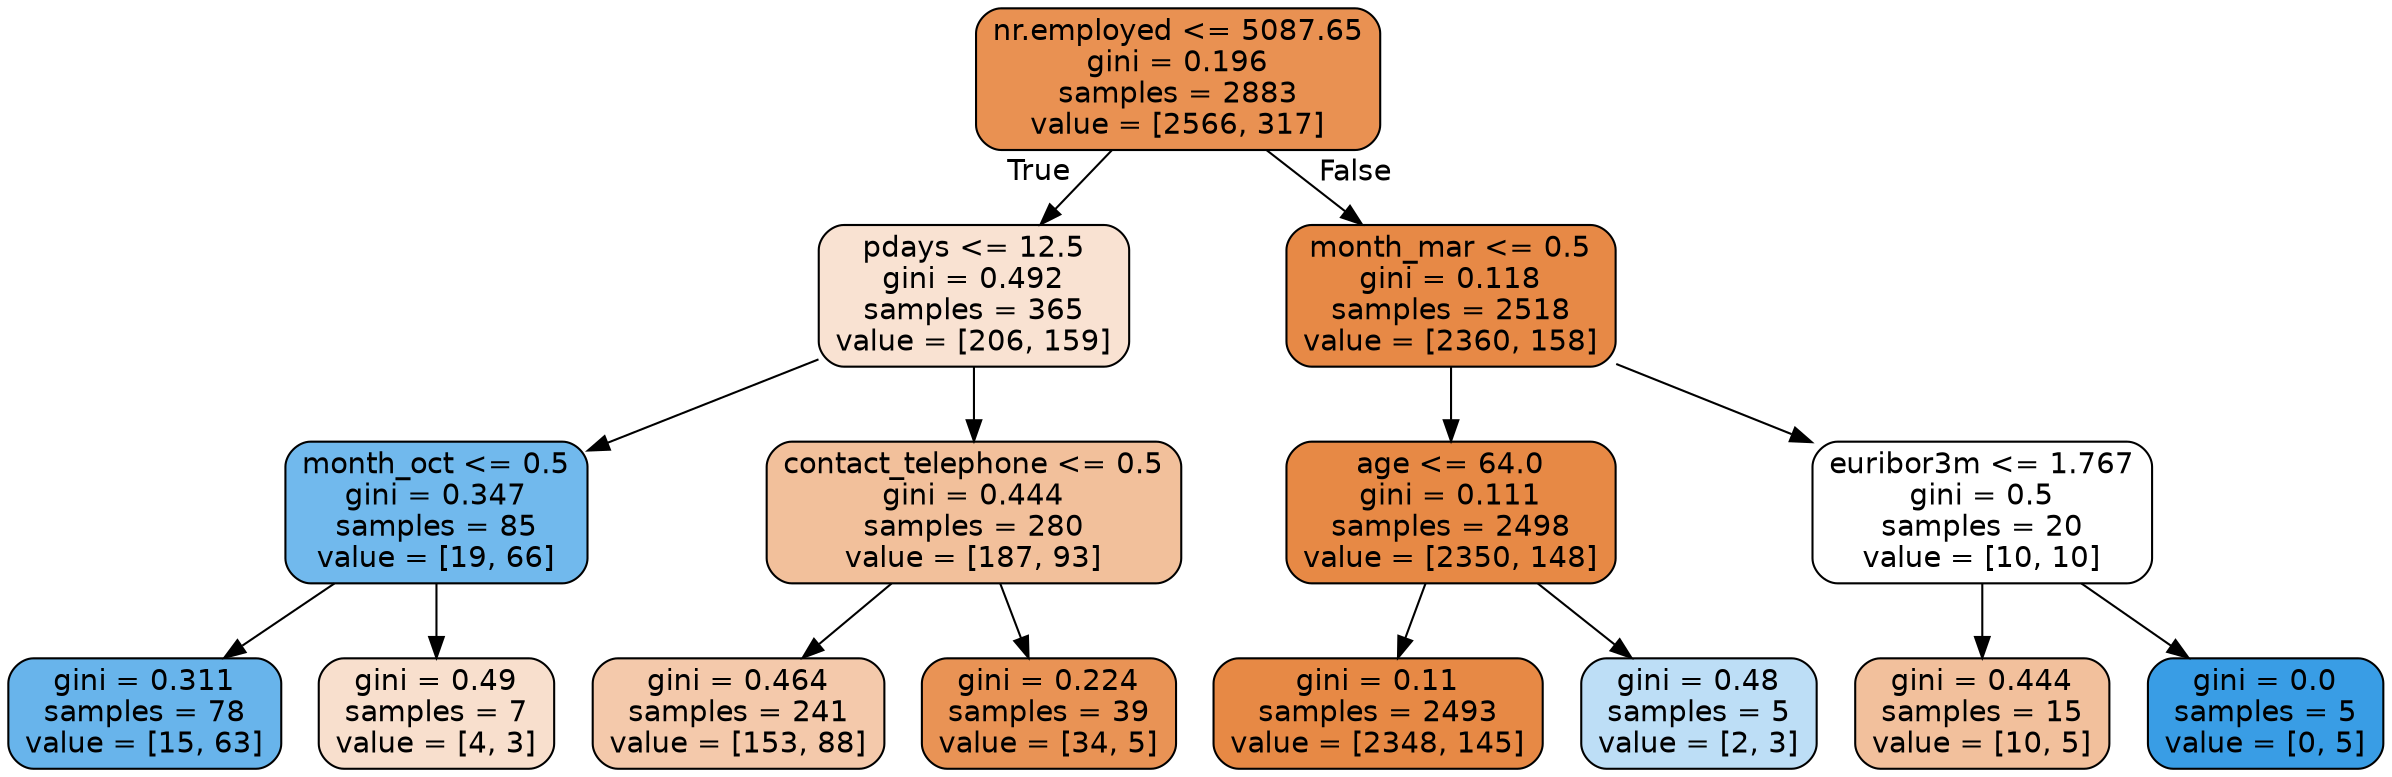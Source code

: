 digraph Tree {
node [shape=box, style="filled, rounded", color="black", fontname=helvetica] ;
edge [fontname=helvetica] ;
0 [label="nr.employed <= 5087.65\ngini = 0.196\nsamples = 2883\nvalue = [2566, 317]", fillcolor="#e58139df"] ;
1 [label="pdays <= 12.5\ngini = 0.492\nsamples = 365\nvalue = [206, 159]", fillcolor="#e581393a"] ;
0 -> 1 [labeldistance=2.5, labelangle=45, headlabel="True"] ;
2 [label="month_oct <= 0.5\ngini = 0.347\nsamples = 85\nvalue = [19, 66]", fillcolor="#399de5b6"] ;
1 -> 2 ;
3 [label="gini = 0.311\nsamples = 78\nvalue = [15, 63]", fillcolor="#399de5c2"] ;
2 -> 3 ;
4 [label="gini = 0.49\nsamples = 7\nvalue = [4, 3]", fillcolor="#e5813940"] ;
2 -> 4 ;
5 [label="contact_telephone <= 0.5\ngini = 0.444\nsamples = 280\nvalue = [187, 93]", fillcolor="#e5813980"] ;
1 -> 5 ;
6 [label="gini = 0.464\nsamples = 241\nvalue = [153, 88]", fillcolor="#e581396c"] ;
5 -> 6 ;
7 [label="gini = 0.224\nsamples = 39\nvalue = [34, 5]", fillcolor="#e58139da"] ;
5 -> 7 ;
8 [label="month_mar <= 0.5\ngini = 0.118\nsamples = 2518\nvalue = [2360, 158]", fillcolor="#e58139ee"] ;
0 -> 8 [labeldistance=2.5, labelangle=-45, headlabel="False"] ;
9 [label="age <= 64.0\ngini = 0.111\nsamples = 2498\nvalue = [2350, 148]", fillcolor="#e58139ef"] ;
8 -> 9 ;
10 [label="gini = 0.11\nsamples = 2493\nvalue = [2348, 145]", fillcolor="#e58139ef"] ;
9 -> 10 ;
11 [label="gini = 0.48\nsamples = 5\nvalue = [2, 3]", fillcolor="#399de555"] ;
9 -> 11 ;
12 [label="euribor3m <= 1.767\ngini = 0.5\nsamples = 20\nvalue = [10, 10]", fillcolor="#e5813900"] ;
8 -> 12 ;
13 [label="gini = 0.444\nsamples = 15\nvalue = [10, 5]", fillcolor="#e581397f"] ;
12 -> 13 ;
14 [label="gini = 0.0\nsamples = 5\nvalue = [0, 5]", fillcolor="#399de5ff"] ;
12 -> 14 ;
}